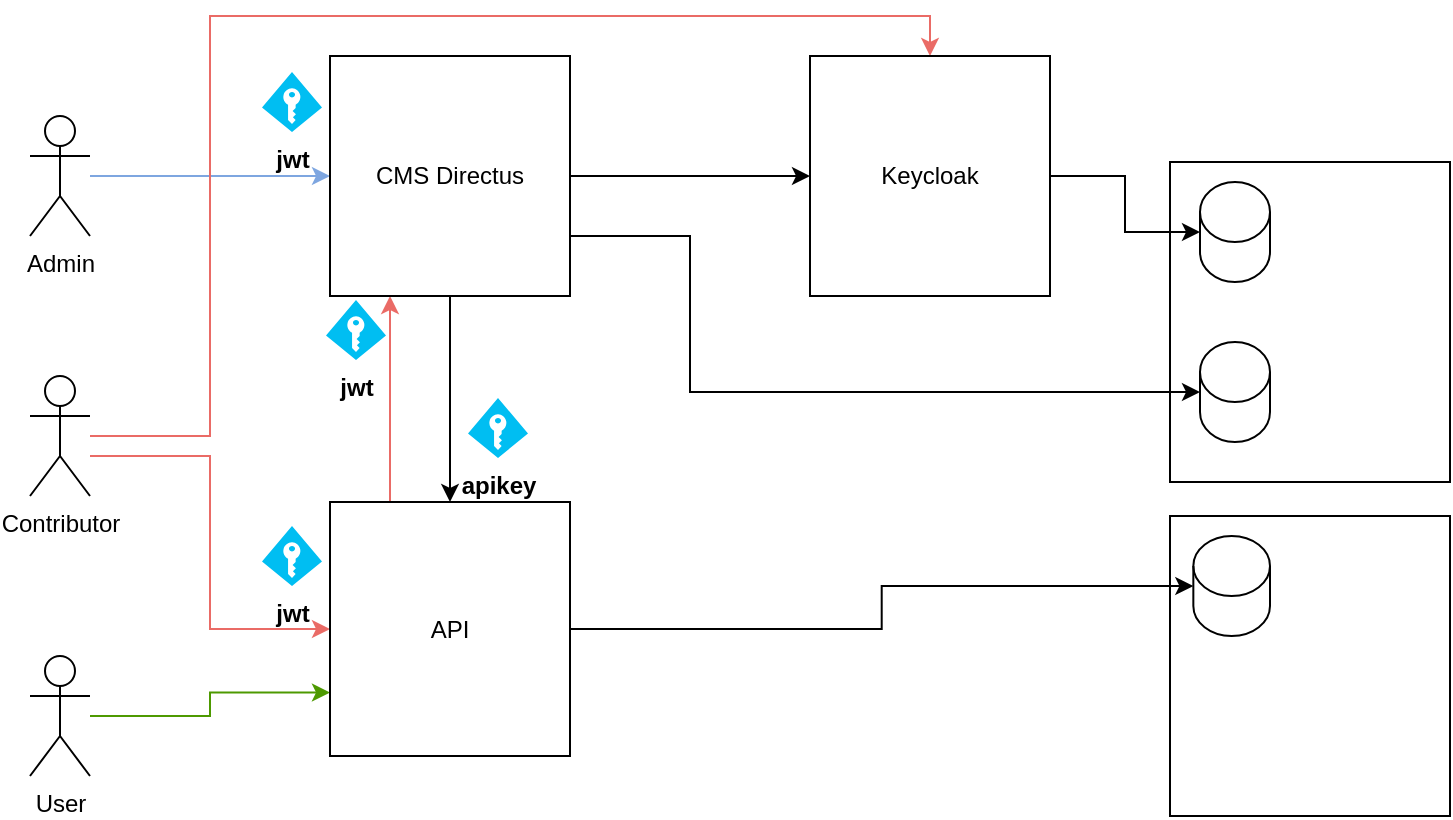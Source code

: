 <mxfile version="21.8.2" type="device">
  <diagram name="Page-1" id="kjfFAkuq4WJYA48KYRBB">
    <mxGraphModel dx="1050" dy="608" grid="1" gridSize="10" guides="1" tooltips="1" connect="1" arrows="1" fold="1" page="1" pageScale="1" pageWidth="850" pageHeight="1100" math="0" shadow="0">
      <root>
        <mxCell id="0" />
        <mxCell id="1" parent="0" />
        <mxCell id="QCv3PliEFTNqHR0u3MRq-42" value="" style="group" parent="1" vertex="1" connectable="0">
          <mxGeometry x="640" y="320" width="140" height="150" as="geometry" />
        </mxCell>
        <mxCell id="QCv3PliEFTNqHR0u3MRq-41" value="" style="rounded=0;whiteSpace=wrap;html=1;" parent="QCv3PliEFTNqHR0u3MRq-42" vertex="1">
          <mxGeometry width="140" height="150" as="geometry" />
        </mxCell>
        <mxCell id="QCv3PliEFTNqHR0u3MRq-16" value="" style="shape=cylinder3;whiteSpace=wrap;html=1;boundedLbl=1;backgroundOutline=1;size=15;" parent="QCv3PliEFTNqHR0u3MRq-42" vertex="1">
          <mxGeometry x="11.67" y="10" width="38.33" height="50" as="geometry" />
        </mxCell>
        <mxCell id="QCv3PliEFTNqHR0u3MRq-18" value="" style="shape=image;verticalLabelPosition=bottom;labelBackgroundColor=default;verticalAlign=top;aspect=fixed;imageAspect=0;image=https://miro.medium.com/v2/resize:fit:256/1*XR69xeq43LgKB0T_LjZqwQ.png;" parent="QCv3PliEFTNqHR0u3MRq-42" vertex="1">
          <mxGeometry x="70" y="90" width="60" height="60" as="geometry" />
        </mxCell>
        <mxCell id="QCv3PliEFTNqHR0u3MRq-36" style="edgeStyle=orthogonalEdgeStyle;rounded=0;orthogonalLoop=1;jettySize=auto;html=1;strokeColor=#7EA6E0;" parent="1" source="QCv3PliEFTNqHR0u3MRq-21" target="QCv3PliEFTNqHR0u3MRq-5" edge="1">
          <mxGeometry relative="1" as="geometry">
            <Array as="points">
              <mxPoint x="130" y="150" />
              <mxPoint x="130" y="150" />
            </Array>
          </mxGeometry>
        </mxCell>
        <mxCell id="QCv3PliEFTNqHR0u3MRq-37" style="edgeStyle=orthogonalEdgeStyle;rounded=0;orthogonalLoop=1;jettySize=auto;html=1;strokeColor=#EA6B66;entryX=0;entryY=0.5;entryDx=0;entryDy=0;" parent="1" target="QCv3PliEFTNqHR0u3MRq-20" edge="1" source="yOjKGkSzRIl2B6AKvalP-2">
          <mxGeometry relative="1" as="geometry">
            <mxPoint x="110" y="290" as="sourcePoint" />
            <Array as="points">
              <mxPoint x="160" y="290" />
              <mxPoint x="160" y="377" />
            </Array>
            <mxPoint x="170" y="370" as="targetPoint" />
          </mxGeometry>
        </mxCell>
        <mxCell id="QCv3PliEFTNqHR0u3MRq-21" value="Admin" style="shape=umlActor;verticalLabelPosition=bottom;verticalAlign=top;html=1;outlineConnect=0;" parent="1" vertex="1">
          <mxGeometry x="70" y="120" width="30" height="60" as="geometry" />
        </mxCell>
        <mxCell id="QCv3PliEFTNqHR0u3MRq-44" style="edgeStyle=orthogonalEdgeStyle;rounded=0;orthogonalLoop=1;jettySize=auto;html=1;strokeColor=#4D9900;entryX=0;entryY=0.75;entryDx=0;entryDy=0;" parent="1" source="QCv3PliEFTNqHR0u3MRq-22" target="QCv3PliEFTNqHR0u3MRq-20" edge="1">
          <mxGeometry relative="1" as="geometry">
            <mxPoint x="180" y="430" as="targetPoint" />
          </mxGeometry>
        </mxCell>
        <mxCell id="QCv3PliEFTNqHR0u3MRq-22" value="User" style="shape=umlActor;verticalLabelPosition=bottom;verticalAlign=top;html=1;outlineConnect=0;" parent="1" vertex="1">
          <mxGeometry x="70" y="390" width="30" height="60" as="geometry" />
        </mxCell>
        <mxCell id="QCv3PliEFTNqHR0u3MRq-26" value="" style="group" parent="1" vertex="1" connectable="0">
          <mxGeometry x="640" y="143" width="140" height="170" as="geometry" />
        </mxCell>
        <mxCell id="QCv3PliEFTNqHR0u3MRq-24" value="" style="rounded=0;whiteSpace=wrap;html=1;" parent="QCv3PliEFTNqHR0u3MRq-26" vertex="1">
          <mxGeometry width="140" height="160" as="geometry" />
        </mxCell>
        <mxCell id="QCv3PliEFTNqHR0u3MRq-8" value="" style="shape=cylinder3;whiteSpace=wrap;html=1;boundedLbl=1;backgroundOutline=1;size=15;" parent="QCv3PliEFTNqHR0u3MRq-26" vertex="1">
          <mxGeometry x="15" y="10" width="35" height="50" as="geometry" />
        </mxCell>
        <mxCell id="QCv3PliEFTNqHR0u3MRq-13" value="" style="shape=image;verticalLabelPosition=bottom;labelBackgroundColor=default;verticalAlign=top;aspect=fixed;imageAspect=0;image=https://blog.shanelee.name/content/images/2017/04/mariadb.png;" parent="QCv3PliEFTNqHR0u3MRq-26" vertex="1">
          <mxGeometry x="60" y="90" width="80" height="80" as="geometry" />
        </mxCell>
        <mxCell id="QCv3PliEFTNqHR0u3MRq-25" value="" style="shape=cylinder3;whiteSpace=wrap;html=1;boundedLbl=1;backgroundOutline=1;size=15;" parent="QCv3PliEFTNqHR0u3MRq-26" vertex="1">
          <mxGeometry x="15" y="90" width="35" height="50" as="geometry" />
        </mxCell>
        <mxCell id="QCv3PliEFTNqHR0u3MRq-27" style="edgeStyle=orthogonalEdgeStyle;rounded=0;orthogonalLoop=1;jettySize=auto;html=1;exitX=1;exitY=0.5;exitDx=0;exitDy=0;entryX=0;entryY=0.5;entryDx=0;entryDy=0;entryPerimeter=0;" parent="1" source="QCv3PliEFTNqHR0u3MRq-1" target="QCv3PliEFTNqHR0u3MRq-8" edge="1">
          <mxGeometry relative="1" as="geometry" />
        </mxCell>
        <mxCell id="QCv3PliEFTNqHR0u3MRq-28" style="edgeStyle=orthogonalEdgeStyle;rounded=0;orthogonalLoop=1;jettySize=auto;html=1;entryX=0;entryY=0.5;entryDx=0;entryDy=0;entryPerimeter=0;exitX=1;exitY=0.75;exitDx=0;exitDy=0;" parent="1" source="QCv3PliEFTNqHR0u3MRq-5" target="QCv3PliEFTNqHR0u3MRq-25" edge="1">
          <mxGeometry relative="1" as="geometry">
            <mxPoint x="360" y="180" as="sourcePoint" />
            <Array as="points">
              <mxPoint x="400" y="180" />
              <mxPoint x="400" y="258" />
            </Array>
          </mxGeometry>
        </mxCell>
        <mxCell id="QCv3PliEFTNqHR0u3MRq-33" style="edgeStyle=orthogonalEdgeStyle;rounded=0;orthogonalLoop=1;jettySize=auto;html=1;" parent="1" source="QCv3PliEFTNqHR0u3MRq-5" target="QCv3PliEFTNqHR0u3MRq-1" edge="1">
          <mxGeometry relative="1" as="geometry" />
        </mxCell>
        <mxCell id="QCv3PliEFTNqHR0u3MRq-34" style="edgeStyle=orthogonalEdgeStyle;rounded=0;orthogonalLoop=1;jettySize=auto;html=1;strokeColor=#000000;" parent="1" source="QCv3PliEFTNqHR0u3MRq-5" target="QCv3PliEFTNqHR0u3MRq-20" edge="1">
          <mxGeometry relative="1" as="geometry" />
        </mxCell>
        <mxCell id="QCv3PliEFTNqHR0u3MRq-40" style="edgeStyle=orthogonalEdgeStyle;rounded=0;orthogonalLoop=1;jettySize=auto;html=1;entryX=0;entryY=0.5;entryDx=0;entryDy=0;entryPerimeter=0;strokeColor=#000000;" parent="1" source="QCv3PliEFTNqHR0u3MRq-20" target="QCv3PliEFTNqHR0u3MRq-16" edge="1">
          <mxGeometry relative="1" as="geometry">
            <mxPoint x="460" y="353" as="targetPoint" />
          </mxGeometry>
        </mxCell>
        <mxCell id="QCv3PliEFTNqHR0u3MRq-45" value="apikey" style="verticalLabelPosition=bottom;html=1;verticalAlign=top;align=center;strokeColor=none;fillColor=#00BEF2;shape=mxgraph.azure.access_control;fontStyle=1" parent="1" vertex="1">
          <mxGeometry x="289" y="261" width="30" height="30" as="geometry" />
        </mxCell>
        <mxCell id="QCv3PliEFTNqHR0u3MRq-48" value="jwt" style="verticalLabelPosition=bottom;html=1;verticalAlign=top;align=center;strokeColor=none;fillColor=#00BEF2;shape=mxgraph.azure.access_control;fontStyle=1" parent="1" vertex="1">
          <mxGeometry x="186" y="98" width="30" height="30" as="geometry" />
        </mxCell>
        <mxCell id="QCv3PliEFTNqHR0u3MRq-50" value="&lt;b&gt;jwt&lt;/b&gt;" style="verticalLabelPosition=bottom;html=1;verticalAlign=top;align=center;strokeColor=none;fillColor=#00BEF2;shape=mxgraph.azure.access_control;" parent="1" vertex="1">
          <mxGeometry x="186" y="325" width="30" height="30" as="geometry" />
        </mxCell>
        <mxCell id="yOjKGkSzRIl2B6AKvalP-3" style="edgeStyle=orthogonalEdgeStyle;rounded=0;orthogonalLoop=1;jettySize=auto;html=1;strokeColor=#EA6B66;" edge="1" parent="1" source="yOjKGkSzRIl2B6AKvalP-2" target="QCv3PliEFTNqHR0u3MRq-1">
          <mxGeometry relative="1" as="geometry">
            <Array as="points">
              <mxPoint x="160" y="280" />
              <mxPoint x="160" y="70" />
              <mxPoint x="520" y="70" />
            </Array>
          </mxGeometry>
        </mxCell>
        <mxCell id="yOjKGkSzRIl2B6AKvalP-2" value="Contributor" style="shape=umlActor;verticalLabelPosition=bottom;verticalAlign=top;html=1;outlineConnect=0;" vertex="1" parent="1">
          <mxGeometry x="70" y="250" width="30" height="60" as="geometry" />
        </mxCell>
        <mxCell id="yOjKGkSzRIl2B6AKvalP-4" style="edgeStyle=orthogonalEdgeStyle;rounded=0;orthogonalLoop=1;jettySize=auto;html=1;exitX=0.25;exitY=0;exitDx=0;exitDy=0;entryX=0.25;entryY=1;entryDx=0;entryDy=0;strokeColor=#EA6B66;" edge="1" parent="1" source="QCv3PliEFTNqHR0u3MRq-20" target="QCv3PliEFTNqHR0u3MRq-5">
          <mxGeometry relative="1" as="geometry" />
        </mxCell>
        <mxCell id="yOjKGkSzRIl2B6AKvalP-5" value="&lt;b&gt;jwt&lt;/b&gt;" style="verticalLabelPosition=bottom;html=1;verticalAlign=top;align=center;strokeColor=none;fillColor=#00BEF2;shape=mxgraph.azure.access_control;" vertex="1" parent="1">
          <mxGeometry x="218" y="212" width="30" height="30" as="geometry" />
        </mxCell>
        <mxCell id="QCv3PliEFTNqHR0u3MRq-20" value="API" style="rounded=0;whiteSpace=wrap;html=1;" parent="1" vertex="1">
          <mxGeometry x="220" y="313" width="120" height="127" as="geometry" />
        </mxCell>
        <mxCell id="QCv3PliEFTNqHR0u3MRq-32" value="" style="shape=image;verticalLabelPosition=bottom;labelBackgroundColor=default;verticalAlign=top;aspect=fixed;imageAspect=0;image=https://static-00.iconduck.com/assets.00/dotnet-icon-256x256-ozvjws7o.png;container=0;" parent="1" vertex="1">
          <mxGeometry x="300.28" y="399.64" width="38.72" height="38.72" as="geometry" />
        </mxCell>
        <mxCell id="QCv3PliEFTNqHR0u3MRq-5" value="CMS Directus" style="rounded=0;whiteSpace=wrap;html=1;" parent="1" vertex="1">
          <mxGeometry x="220" y="90" width="120" height="120" as="geometry" />
        </mxCell>
        <mxCell id="QCv3PliEFTNqHR0u3MRq-6" value="" style="shape=image;verticalLabelPosition=bottom;labelBackgroundColor=default;verticalAlign=top;aspect=fixed;imageAspect=0;image=https://progsoft.net/images/directus-icon-eef4bb3122109f8b035ecf997c3adf5edd57a797.png;" parent="1" vertex="1">
          <mxGeometry x="289" y="178" width="49.46" height="30" as="geometry" />
        </mxCell>
        <mxCell id="QCv3PliEFTNqHR0u3MRq-1" value="Keycloak" style="whiteSpace=wrap;html=1;aspect=fixed;" parent="1" vertex="1">
          <mxGeometry x="460" y="90" width="120" height="120" as="geometry" />
        </mxCell>
        <mxCell id="QCv3PliEFTNqHR0u3MRq-3" value="" style="shape=image;verticalLabelPosition=bottom;labelBackgroundColor=default;verticalAlign=top;aspect=fixed;imageAspect=0;image=https://cf.appdrag.com/dashboard-openvm-clo-b2d42c/uploads/Keycloak-VC4L-19JH.png;" parent="1" vertex="1">
          <mxGeometry x="540" y="170" width="40" height="40" as="geometry" />
        </mxCell>
      </root>
    </mxGraphModel>
  </diagram>
</mxfile>
